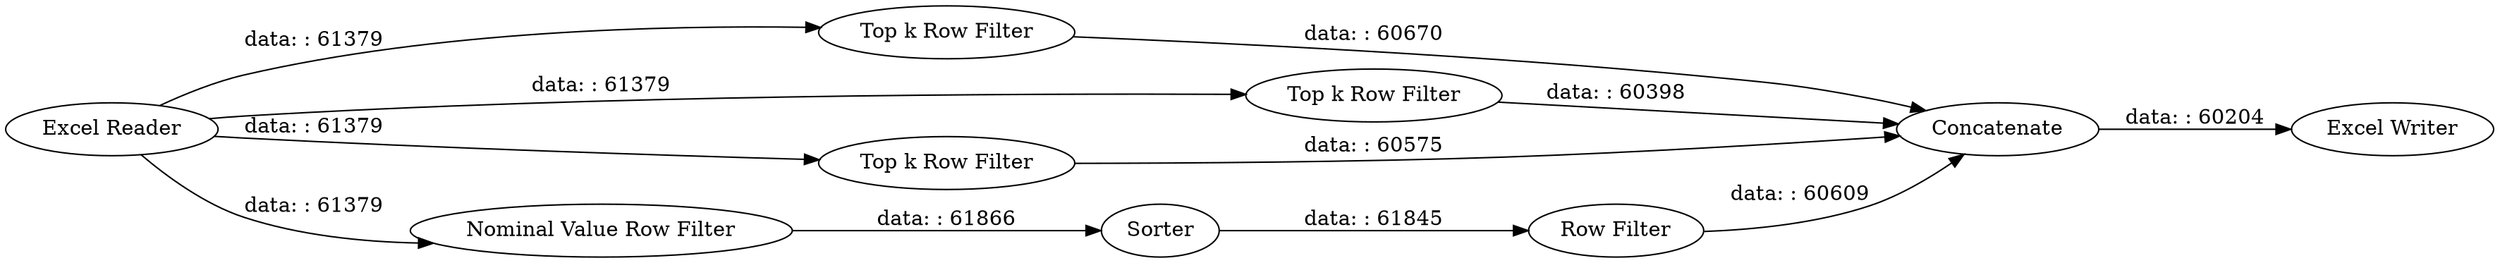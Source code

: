 digraph {
	"7340791199272939580_9" [label=Sorter]
	"7340791199272939580_1" [label="Excel Reader"]
	"7340791199272939580_2" [label="Top k Row Filter"]
	"7340791199272939580_7" [label=Concatenate]
	"7340791199272939580_4" [label="Top k Row Filter"]
	"7340791199272939580_3" [label="Top k Row Filter"]
	"7340791199272939580_13" [label="Excel Writer"]
	"7340791199272939580_10" [label="Row Filter"]
	"7340791199272939580_12" [label="Nominal Value Row Filter"]
	"7340791199272939580_9" -> "7340791199272939580_10" [label="data: : 61845"]
	"7340791199272939580_7" -> "7340791199272939580_13" [label="data: : 60204"]
	"7340791199272939580_2" -> "7340791199272939580_7" [label="data: : 60670"]
	"7340791199272939580_1" -> "7340791199272939580_3" [label="data: : 61379"]
	"7340791199272939580_1" -> "7340791199272939580_4" [label="data: : 61379"]
	"7340791199272939580_12" -> "7340791199272939580_9" [label="data: : 61866"]
	"7340791199272939580_1" -> "7340791199272939580_2" [label="data: : 61379"]
	"7340791199272939580_1" -> "7340791199272939580_12" [label="data: : 61379"]
	"7340791199272939580_4" -> "7340791199272939580_7" [label="data: : 60398"]
	"7340791199272939580_3" -> "7340791199272939580_7" [label="data: : 60575"]
	"7340791199272939580_10" -> "7340791199272939580_7" [label="data: : 60609"]
	rankdir=LR
}
